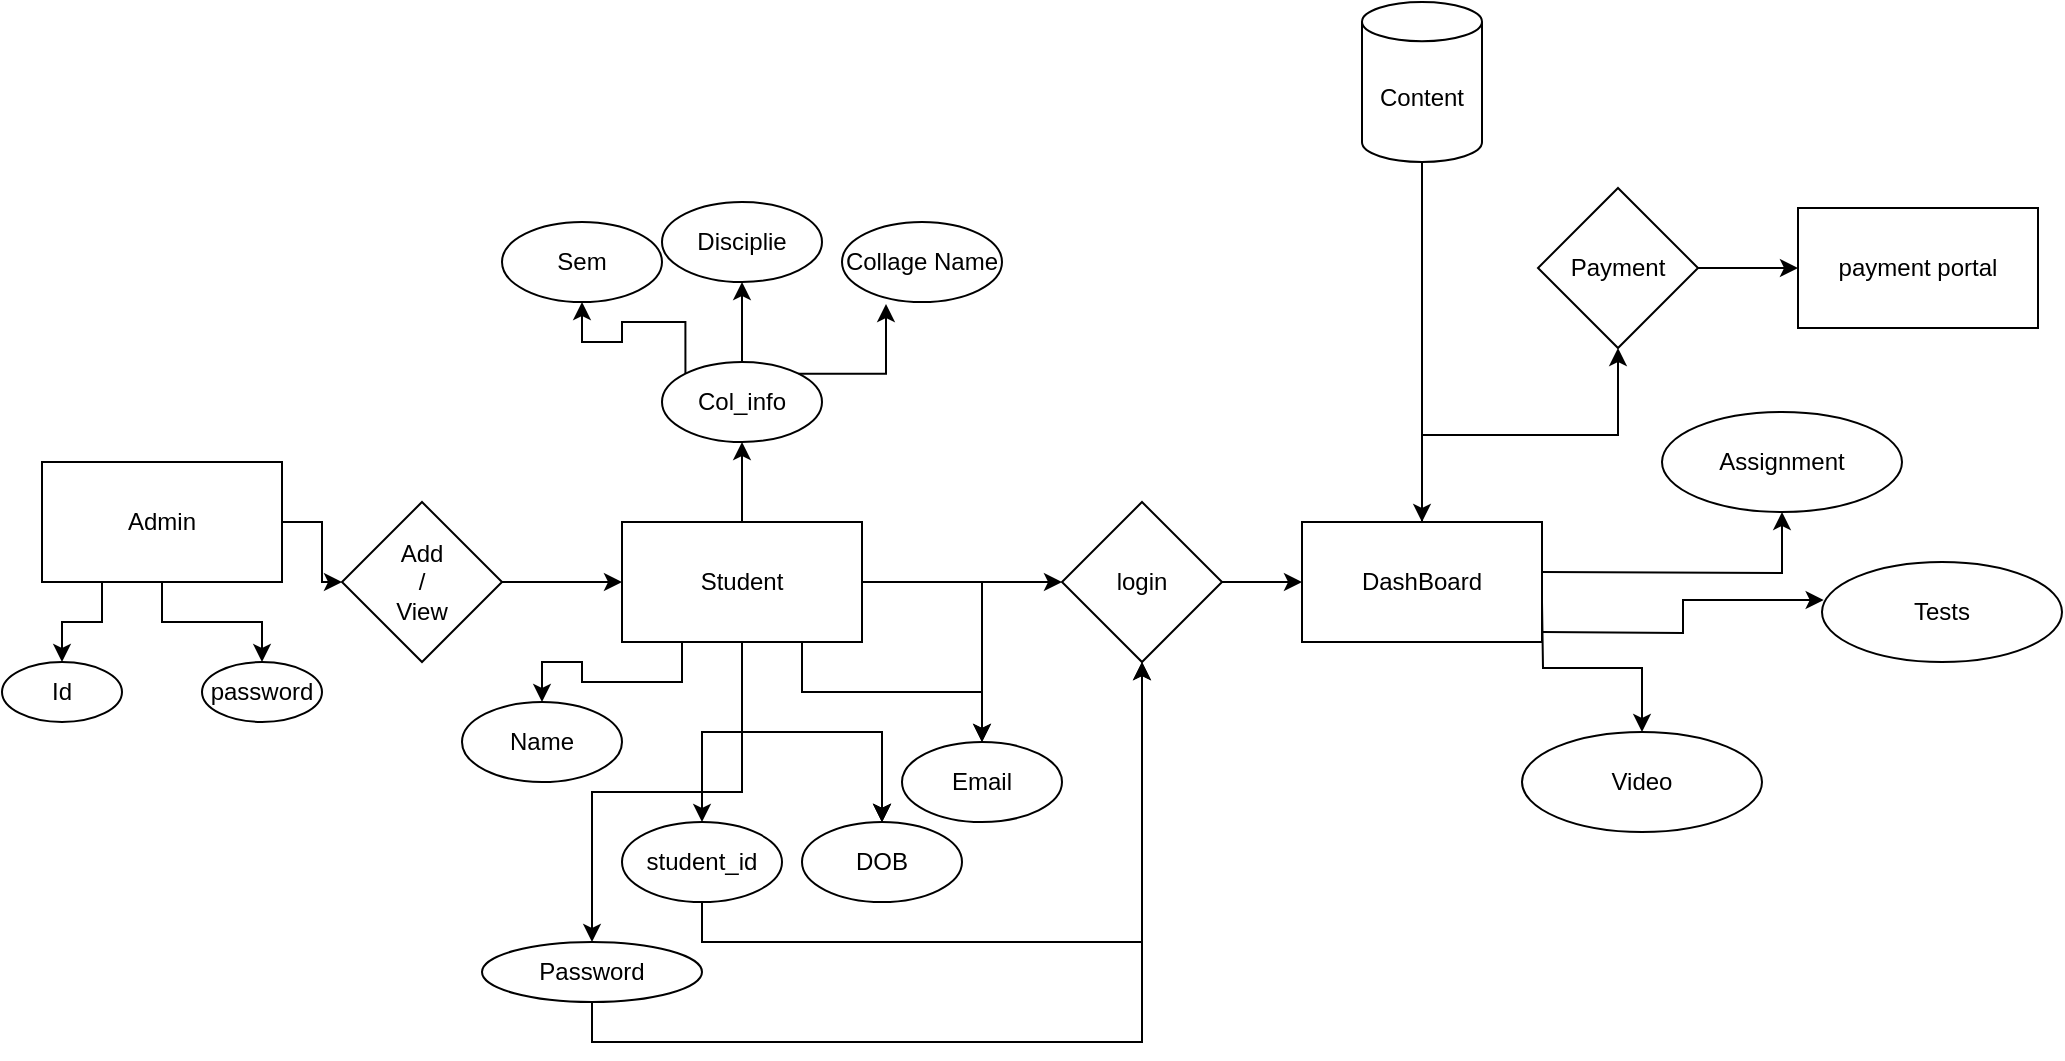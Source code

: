 <mxfile version="22.1.21" type="github">
  <diagram name="Page-1" id="IDM5P3fG-2-nEHwMohZi">
    <mxGraphModel dx="2284" dy="793" grid="0" gridSize="10" guides="1" tooltips="1" connect="1" arrows="1" fold="1" page="1" pageScale="1" pageWidth="850" pageHeight="1100" math="0" shadow="0">
      <root>
        <mxCell id="0" />
        <mxCell id="1" parent="0" />
        <mxCell id="UUwBOQ8jLMELF8BMp2JR-3" style="edgeStyle=orthogonalEdgeStyle;rounded=0;orthogonalLoop=1;jettySize=auto;html=1;exitX=0.25;exitY=1;exitDx=0;exitDy=0;entryX=0.5;entryY=0;entryDx=0;entryDy=0;" edge="1" parent="1" source="UUwBOQ8jLMELF8BMp2JR-1" target="UUwBOQ8jLMELF8BMp2JR-2">
          <mxGeometry relative="1" as="geometry" />
        </mxCell>
        <mxCell id="UUwBOQ8jLMELF8BMp2JR-5" style="edgeStyle=orthogonalEdgeStyle;rounded=0;orthogonalLoop=1;jettySize=auto;html=1;exitX=0.5;exitY=1;exitDx=0;exitDy=0;entryX=0.5;entryY=0;entryDx=0;entryDy=0;" edge="1" parent="1" source="UUwBOQ8jLMELF8BMp2JR-1" target="UUwBOQ8jLMELF8BMp2JR-4">
          <mxGeometry relative="1" as="geometry" />
        </mxCell>
        <mxCell id="UUwBOQ8jLMELF8BMp2JR-7" style="edgeStyle=orthogonalEdgeStyle;rounded=0;orthogonalLoop=1;jettySize=auto;html=1;exitX=1;exitY=0.5;exitDx=0;exitDy=0;entryX=0;entryY=0.5;entryDx=0;entryDy=0;" edge="1" parent="1" source="UUwBOQ8jLMELF8BMp2JR-1" target="UUwBOQ8jLMELF8BMp2JR-6">
          <mxGeometry relative="1" as="geometry" />
        </mxCell>
        <mxCell id="UUwBOQ8jLMELF8BMp2JR-1" value="&lt;div&gt;Admin&lt;/div&gt;" style="rounded=0;whiteSpace=wrap;html=1;" vertex="1" parent="1">
          <mxGeometry x="-20" y="250" width="120" height="60" as="geometry" />
        </mxCell>
        <mxCell id="UUwBOQ8jLMELF8BMp2JR-2" value="Id" style="ellipse;whiteSpace=wrap;html=1;" vertex="1" parent="1">
          <mxGeometry x="-40" y="350" width="60" height="30" as="geometry" />
        </mxCell>
        <mxCell id="UUwBOQ8jLMELF8BMp2JR-4" value="&lt;div&gt;password&lt;/div&gt;" style="ellipse;whiteSpace=wrap;html=1;" vertex="1" parent="1">
          <mxGeometry x="60" y="350" width="60" height="30" as="geometry" />
        </mxCell>
        <mxCell id="UUwBOQ8jLMELF8BMp2JR-8" style="edgeStyle=orthogonalEdgeStyle;rounded=0;orthogonalLoop=1;jettySize=auto;html=1;exitX=1;exitY=0.5;exitDx=0;exitDy=0;entryX=0;entryY=0.5;entryDx=0;entryDy=0;" edge="1" parent="1" source="UUwBOQ8jLMELF8BMp2JR-6" target="UUwBOQ8jLMELF8BMp2JR-9">
          <mxGeometry relative="1" as="geometry">
            <mxPoint x="270" y="310" as="targetPoint" />
          </mxGeometry>
        </mxCell>
        <mxCell id="UUwBOQ8jLMELF8BMp2JR-6" value="&lt;div&gt;Add&lt;/div&gt;&lt;div&gt;/&lt;/div&gt;&lt;div&gt;View&lt;br&gt;&lt;/div&gt;" style="rhombus;whiteSpace=wrap;html=1;" vertex="1" parent="1">
          <mxGeometry x="130" y="270" width="80" height="80" as="geometry" />
        </mxCell>
        <mxCell id="UUwBOQ8jLMELF8BMp2JR-19" style="edgeStyle=orthogonalEdgeStyle;rounded=0;orthogonalLoop=1;jettySize=auto;html=1;exitX=0.5;exitY=0;exitDx=0;exitDy=0;entryX=0.5;entryY=1;entryDx=0;entryDy=0;" edge="1" parent="1" source="UUwBOQ8jLMELF8BMp2JR-9" target="UUwBOQ8jLMELF8BMp2JR-14">
          <mxGeometry relative="1" as="geometry" />
        </mxCell>
        <mxCell id="UUwBOQ8jLMELF8BMp2JR-24" style="edgeStyle=orthogonalEdgeStyle;rounded=0;orthogonalLoop=1;jettySize=auto;html=1;exitX=0.25;exitY=1;exitDx=0;exitDy=0;entryX=0.5;entryY=0;entryDx=0;entryDy=0;" edge="1" parent="1" source="UUwBOQ8jLMELF8BMp2JR-9" target="UUwBOQ8jLMELF8BMp2JR-10">
          <mxGeometry relative="1" as="geometry" />
        </mxCell>
        <mxCell id="UUwBOQ8jLMELF8BMp2JR-25" style="edgeStyle=orthogonalEdgeStyle;rounded=0;orthogonalLoop=1;jettySize=auto;html=1;exitX=0.5;exitY=1;exitDx=0;exitDy=0;entryX=0.5;entryY=0;entryDx=0;entryDy=0;" edge="1" parent="1" source="UUwBOQ8jLMELF8BMp2JR-9" target="UUwBOQ8jLMELF8BMp2JR-12">
          <mxGeometry relative="1" as="geometry" />
        </mxCell>
        <mxCell id="UUwBOQ8jLMELF8BMp2JR-26" style="edgeStyle=orthogonalEdgeStyle;rounded=0;orthogonalLoop=1;jettySize=auto;html=1;exitX=0.75;exitY=1;exitDx=0;exitDy=0;" edge="1" parent="1" source="UUwBOQ8jLMELF8BMp2JR-9" target="UUwBOQ8jLMELF8BMp2JR-13">
          <mxGeometry relative="1" as="geometry" />
        </mxCell>
        <mxCell id="UUwBOQ8jLMELF8BMp2JR-28" value="" style="edgeStyle=orthogonalEdgeStyle;rounded=0;orthogonalLoop=1;jettySize=auto;html=1;" edge="1" parent="1" source="UUwBOQ8jLMELF8BMp2JR-9" target="UUwBOQ8jLMELF8BMp2JR-27">
          <mxGeometry relative="1" as="geometry" />
        </mxCell>
        <mxCell id="UUwBOQ8jLMELF8BMp2JR-31" value="" style="edgeStyle=orthogonalEdgeStyle;rounded=0;orthogonalLoop=1;jettySize=auto;html=1;" edge="1" parent="1" source="UUwBOQ8jLMELF8BMp2JR-9" target="UUwBOQ8jLMELF8BMp2JR-13">
          <mxGeometry relative="1" as="geometry" />
        </mxCell>
        <mxCell id="UUwBOQ8jLMELF8BMp2JR-32" value="" style="edgeStyle=orthogonalEdgeStyle;rounded=0;orthogonalLoop=1;jettySize=auto;html=1;" edge="1" parent="1" source="UUwBOQ8jLMELF8BMp2JR-9" target="UUwBOQ8jLMELF8BMp2JR-12">
          <mxGeometry relative="1" as="geometry" />
        </mxCell>
        <mxCell id="UUwBOQ8jLMELF8BMp2JR-33" value="" style="edgeStyle=orthogonalEdgeStyle;rounded=0;orthogonalLoop=1;jettySize=auto;html=1;" edge="1" parent="1" source="UUwBOQ8jLMELF8BMp2JR-9" target="UUwBOQ8jLMELF8BMp2JR-12">
          <mxGeometry relative="1" as="geometry" />
        </mxCell>
        <mxCell id="UUwBOQ8jLMELF8BMp2JR-36" style="edgeStyle=orthogonalEdgeStyle;rounded=0;orthogonalLoop=1;jettySize=auto;html=1;exitX=0.5;exitY=1;exitDx=0;exitDy=0;" edge="1" parent="1" source="UUwBOQ8jLMELF8BMp2JR-9" target="UUwBOQ8jLMELF8BMp2JR-35">
          <mxGeometry relative="1" as="geometry" />
        </mxCell>
        <mxCell id="UUwBOQ8jLMELF8BMp2JR-38" style="edgeStyle=orthogonalEdgeStyle;rounded=0;orthogonalLoop=1;jettySize=auto;html=1;exitX=0.5;exitY=1;exitDx=0;exitDy=0;entryX=0.5;entryY=0;entryDx=0;entryDy=0;" edge="1" parent="1" source="UUwBOQ8jLMELF8BMp2JR-9" target="UUwBOQ8jLMELF8BMp2JR-39">
          <mxGeometry relative="1" as="geometry">
            <mxPoint x="210" y="490" as="targetPoint" />
          </mxGeometry>
        </mxCell>
        <mxCell id="UUwBOQ8jLMELF8BMp2JR-9" value="Student" style="rounded=0;whiteSpace=wrap;html=1;" vertex="1" parent="1">
          <mxGeometry x="270" y="280" width="120" height="60" as="geometry" />
        </mxCell>
        <mxCell id="UUwBOQ8jLMELF8BMp2JR-10" value="Name" style="ellipse;whiteSpace=wrap;html=1;" vertex="1" parent="1">
          <mxGeometry x="190" y="370" width="80" height="40" as="geometry" />
        </mxCell>
        <mxCell id="UUwBOQ8jLMELF8BMp2JR-12" value="DOB" style="ellipse;whiteSpace=wrap;html=1;" vertex="1" parent="1">
          <mxGeometry x="360" y="430" width="80" height="40" as="geometry" />
        </mxCell>
        <mxCell id="UUwBOQ8jLMELF8BMp2JR-13" value="Email" style="ellipse;whiteSpace=wrap;html=1;" vertex="1" parent="1">
          <mxGeometry x="410" y="390" width="80" height="40" as="geometry" />
        </mxCell>
        <mxCell id="UUwBOQ8jLMELF8BMp2JR-20" style="edgeStyle=orthogonalEdgeStyle;rounded=0;orthogonalLoop=1;jettySize=auto;html=1;exitX=0.5;exitY=0;exitDx=0;exitDy=0;entryX=0.5;entryY=1;entryDx=0;entryDy=0;" edge="1" parent="1" source="UUwBOQ8jLMELF8BMp2JR-14" target="UUwBOQ8jLMELF8BMp2JR-16">
          <mxGeometry relative="1" as="geometry" />
        </mxCell>
        <mxCell id="UUwBOQ8jLMELF8BMp2JR-22" style="edgeStyle=orthogonalEdgeStyle;rounded=0;orthogonalLoop=1;jettySize=auto;html=1;exitX=0;exitY=0;exitDx=0;exitDy=0;entryX=0.5;entryY=1;entryDx=0;entryDy=0;" edge="1" parent="1" source="UUwBOQ8jLMELF8BMp2JR-14" target="UUwBOQ8jLMELF8BMp2JR-15">
          <mxGeometry relative="1" as="geometry" />
        </mxCell>
        <mxCell id="UUwBOQ8jLMELF8BMp2JR-14" value="Col_info" style="ellipse;whiteSpace=wrap;html=1;" vertex="1" parent="1">
          <mxGeometry x="290" y="200" width="80" height="40" as="geometry" />
        </mxCell>
        <mxCell id="UUwBOQ8jLMELF8BMp2JR-15" value="Sem" style="ellipse;whiteSpace=wrap;html=1;" vertex="1" parent="1">
          <mxGeometry x="210" y="130" width="80" height="40" as="geometry" />
        </mxCell>
        <mxCell id="UUwBOQ8jLMELF8BMp2JR-16" value="Disciplie" style="ellipse;whiteSpace=wrap;html=1;" vertex="1" parent="1">
          <mxGeometry x="290" y="120" width="80" height="40" as="geometry" />
        </mxCell>
        <mxCell id="UUwBOQ8jLMELF8BMp2JR-17" value="Collage Name" style="ellipse;whiteSpace=wrap;html=1;" vertex="1" parent="1">
          <mxGeometry x="380" y="130" width="80" height="40" as="geometry" />
        </mxCell>
        <mxCell id="UUwBOQ8jLMELF8BMp2JR-21" style="edgeStyle=orthogonalEdgeStyle;rounded=0;orthogonalLoop=1;jettySize=auto;html=1;exitX=1;exitY=0;exitDx=0;exitDy=0;entryX=0.275;entryY=1.025;entryDx=0;entryDy=0;entryPerimeter=0;" edge="1" parent="1" source="UUwBOQ8jLMELF8BMp2JR-14" target="UUwBOQ8jLMELF8BMp2JR-17">
          <mxGeometry relative="1" as="geometry" />
        </mxCell>
        <mxCell id="UUwBOQ8jLMELF8BMp2JR-30" value="" style="edgeStyle=orthogonalEdgeStyle;rounded=0;orthogonalLoop=1;jettySize=auto;html=1;" edge="1" parent="1" source="UUwBOQ8jLMELF8BMp2JR-27" target="UUwBOQ8jLMELF8BMp2JR-29">
          <mxGeometry relative="1" as="geometry" />
        </mxCell>
        <mxCell id="UUwBOQ8jLMELF8BMp2JR-27" value="login" style="rhombus;whiteSpace=wrap;html=1;rounded=0;" vertex="1" parent="1">
          <mxGeometry x="490" y="270" width="80" height="80" as="geometry" />
        </mxCell>
        <mxCell id="UUwBOQ8jLMELF8BMp2JR-47" value="" style="edgeStyle=orthogonalEdgeStyle;rounded=0;orthogonalLoop=1;jettySize=auto;html=1;" edge="1" parent="1" target="UUwBOQ8jLMELF8BMp2JR-46">
          <mxGeometry relative="1" as="geometry">
            <mxPoint x="730" y="305" as="sourcePoint" />
          </mxGeometry>
        </mxCell>
        <mxCell id="UUwBOQ8jLMELF8BMp2JR-51" style="edgeStyle=orthogonalEdgeStyle;rounded=0;orthogonalLoop=1;jettySize=auto;html=1;exitX=1;exitY=0.75;exitDx=0;exitDy=0;entryX=0.5;entryY=0;entryDx=0;entryDy=0;" edge="1" parent="1" target="UUwBOQ8jLMELF8BMp2JR-48">
          <mxGeometry relative="1" as="geometry">
            <mxPoint x="730" y="320" as="sourcePoint" />
          </mxGeometry>
        </mxCell>
        <mxCell id="UUwBOQ8jLMELF8BMp2JR-56" value="" style="edgeStyle=orthogonalEdgeStyle;rounded=0;orthogonalLoop=1;jettySize=auto;html=1;" edge="1" parent="1" source="UUwBOQ8jLMELF8BMp2JR-29" target="UUwBOQ8jLMELF8BMp2JR-55">
          <mxGeometry relative="1" as="geometry" />
        </mxCell>
        <mxCell id="UUwBOQ8jLMELF8BMp2JR-29" value="DashBoard" style="whiteSpace=wrap;html=1;rounded=0;" vertex="1" parent="1">
          <mxGeometry x="610" y="280" width="120" height="60" as="geometry" />
        </mxCell>
        <mxCell id="UUwBOQ8jLMELF8BMp2JR-37" style="edgeStyle=orthogonalEdgeStyle;rounded=0;orthogonalLoop=1;jettySize=auto;html=1;exitX=0.5;exitY=1;exitDx=0;exitDy=0;entryX=0.5;entryY=1;entryDx=0;entryDy=0;" edge="1" parent="1" source="UUwBOQ8jLMELF8BMp2JR-35" target="UUwBOQ8jLMELF8BMp2JR-27">
          <mxGeometry relative="1" as="geometry" />
        </mxCell>
        <mxCell id="UUwBOQ8jLMELF8BMp2JR-35" value="&lt;div&gt;student_id&lt;/div&gt;" style="ellipse;whiteSpace=wrap;html=1;" vertex="1" parent="1">
          <mxGeometry x="270" y="430" width="80" height="40" as="geometry" />
        </mxCell>
        <mxCell id="UUwBOQ8jLMELF8BMp2JR-40" style="edgeStyle=orthogonalEdgeStyle;rounded=0;orthogonalLoop=1;jettySize=auto;html=1;exitX=0.5;exitY=1;exitDx=0;exitDy=0;" edge="1" parent="1" source="UUwBOQ8jLMELF8BMp2JR-39" target="UUwBOQ8jLMELF8BMp2JR-27">
          <mxGeometry relative="1" as="geometry" />
        </mxCell>
        <mxCell id="UUwBOQ8jLMELF8BMp2JR-39" value="&lt;div&gt;Password&lt;/div&gt;" style="ellipse;whiteSpace=wrap;html=1;" vertex="1" parent="1">
          <mxGeometry x="200" y="490" width="110" height="30" as="geometry" />
        </mxCell>
        <mxCell id="UUwBOQ8jLMELF8BMp2JR-43" value="" style="edgeStyle=orthogonalEdgeStyle;rounded=0;orthogonalLoop=1;jettySize=auto;html=1;entryX=0.5;entryY=0;entryDx=0;entryDy=0;" edge="1" parent="1" source="UUwBOQ8jLMELF8BMp2JR-41" target="UUwBOQ8jLMELF8BMp2JR-29">
          <mxGeometry relative="1" as="geometry">
            <mxPoint x="650" y="190" as="targetPoint" />
          </mxGeometry>
        </mxCell>
        <mxCell id="UUwBOQ8jLMELF8BMp2JR-41" value="Content" style="shape=cylinder3;whiteSpace=wrap;html=1;boundedLbl=1;backgroundOutline=1;size=9.833;" vertex="1" parent="1">
          <mxGeometry x="640" y="20" width="60" height="80" as="geometry" />
        </mxCell>
        <mxCell id="UUwBOQ8jLMELF8BMp2JR-46" value="Assignment" style="ellipse;whiteSpace=wrap;html=1;rounded=0;" vertex="1" parent="1">
          <mxGeometry x="790" y="225" width="120" height="50" as="geometry" />
        </mxCell>
        <mxCell id="UUwBOQ8jLMELF8BMp2JR-48" value="Video" style="ellipse;whiteSpace=wrap;html=1;rounded=0;" vertex="1" parent="1">
          <mxGeometry x="720" y="385" width="120" height="50" as="geometry" />
        </mxCell>
        <mxCell id="UUwBOQ8jLMELF8BMp2JR-49" value="Tests" style="ellipse;whiteSpace=wrap;html=1;rounded=0;" vertex="1" parent="1">
          <mxGeometry x="870" y="300" width="120" height="50" as="geometry" />
        </mxCell>
        <mxCell id="UUwBOQ8jLMELF8BMp2JR-52" style="edgeStyle=orthogonalEdgeStyle;rounded=0;orthogonalLoop=1;jettySize=auto;html=1;exitX=1;exitY=1;exitDx=0;exitDy=0;entryX=0.007;entryY=0.38;entryDx=0;entryDy=0;entryPerimeter=0;" edge="1" parent="1" target="UUwBOQ8jLMELF8BMp2JR-49">
          <mxGeometry relative="1" as="geometry">
            <mxPoint x="730" y="335" as="sourcePoint" />
          </mxGeometry>
        </mxCell>
        <mxCell id="UUwBOQ8jLMELF8BMp2JR-58" value="" style="edgeStyle=orthogonalEdgeStyle;rounded=0;orthogonalLoop=1;jettySize=auto;html=1;" edge="1" parent="1" source="UUwBOQ8jLMELF8BMp2JR-55" target="UUwBOQ8jLMELF8BMp2JR-57">
          <mxGeometry relative="1" as="geometry" />
        </mxCell>
        <mxCell id="UUwBOQ8jLMELF8BMp2JR-55" value="Payment" style="rhombus;whiteSpace=wrap;html=1;rounded=0;" vertex="1" parent="1">
          <mxGeometry x="728" y="113" width="80" height="80" as="geometry" />
        </mxCell>
        <mxCell id="UUwBOQ8jLMELF8BMp2JR-57" value="payment portal" style="whiteSpace=wrap;html=1;rounded=0;" vertex="1" parent="1">
          <mxGeometry x="858" y="123" width="120" height="60" as="geometry" />
        </mxCell>
      </root>
    </mxGraphModel>
  </diagram>
</mxfile>
